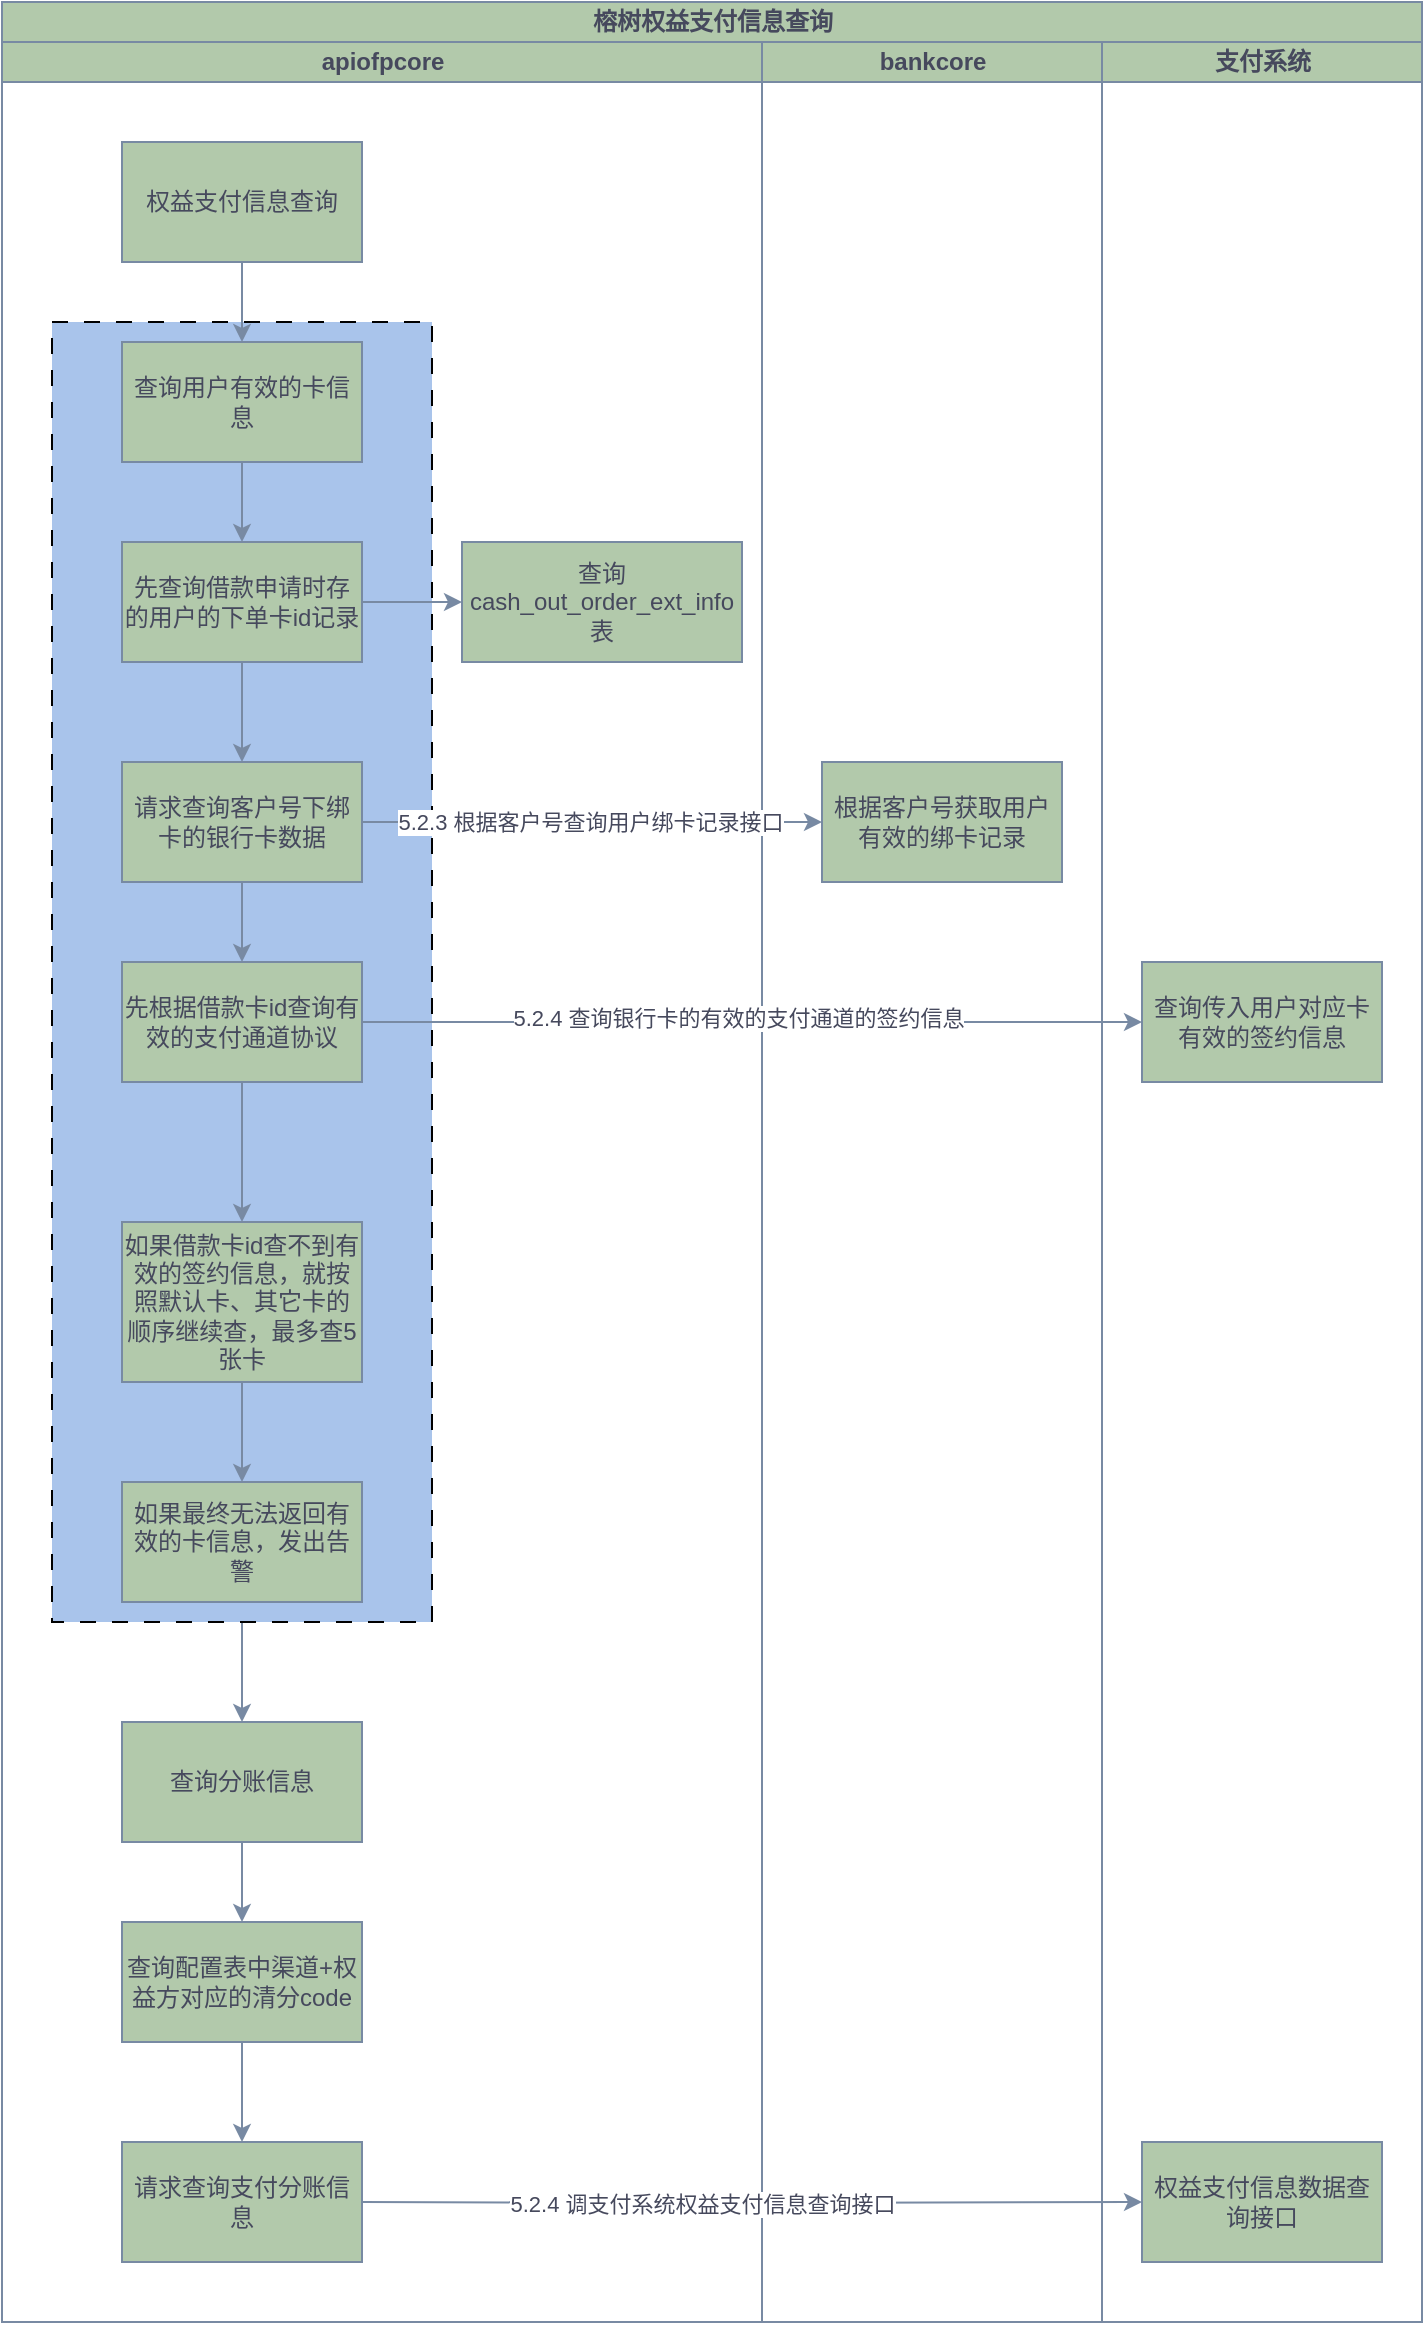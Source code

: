 <mxfile version="28.0.6">
  <diagram id="prtHgNgQTEPvFCAcTncT" name="Page-1">
    <mxGraphModel dx="996" dy="609" grid="1" gridSize="10" guides="1" tooltips="1" connect="1" arrows="1" fold="1" page="1" pageScale="1" pageWidth="827" pageHeight="1169" math="0" shadow="0">
      <root>
        <mxCell id="0" />
        <mxCell id="1" parent="0" />
        <mxCell id="9-3sKWMB5hhrohvcfJ4t-1" value="榕树权益支付信息查询" style="swimlane;childLayout=stackLayout;resizeParent=1;resizeParentMax=0;startSize=20;html=1;strokeColor=#788AA3;fontColor=#46495D;fillColor=#B2C9AB;" vertex="1" parent="1">
          <mxGeometry x="120" y="140" width="710.0" height="1160" as="geometry" />
        </mxCell>
        <mxCell id="9-3sKWMB5hhrohvcfJ4t-2" value="apiofpcore" style="swimlane;startSize=20;html=1;strokeColor=#788AA3;fontColor=#46495D;fillColor=#B2C9AB;" vertex="1" parent="9-3sKWMB5hhrohvcfJ4t-1">
          <mxGeometry y="20" width="380.0" height="1140" as="geometry" />
        </mxCell>
        <mxCell id="9-3sKWMB5hhrohvcfJ4t-30" style="edgeStyle=orthogonalEdgeStyle;rounded=0;orthogonalLoop=1;jettySize=auto;html=1;entryX=0.5;entryY=0;entryDx=0;entryDy=0;strokeColor=#788AA3;fontColor=#46495D;fillColor=#B2C9AB;" edge="1" parent="9-3sKWMB5hhrohvcfJ4t-2" source="9-3sKWMB5hhrohvcfJ4t-29" target="9-3sKWMB5hhrohvcfJ4t-8">
          <mxGeometry relative="1" as="geometry" />
        </mxCell>
        <mxCell id="9-3sKWMB5hhrohvcfJ4t-29" value="" style="rounded=0;whiteSpace=wrap;html=1;gradientColor=none;dashed=1;dashPattern=8 8;fillStyle=auto;fillColor=#A9C4EB;" vertex="1" parent="9-3sKWMB5hhrohvcfJ4t-2">
          <mxGeometry x="25" y="140" width="190" height="650" as="geometry" />
        </mxCell>
        <mxCell id="9-3sKWMB5hhrohvcfJ4t-7" value="" style="edgeStyle=orthogonalEdgeStyle;rounded=0;orthogonalLoop=1;jettySize=auto;html=1;strokeColor=#788AA3;fontColor=#46495D;fillColor=#B2C9AB;" edge="1" parent="9-3sKWMB5hhrohvcfJ4t-2" source="9-3sKWMB5hhrohvcfJ4t-5" target="9-3sKWMB5hhrohvcfJ4t-6">
          <mxGeometry relative="1" as="geometry" />
        </mxCell>
        <mxCell id="9-3sKWMB5hhrohvcfJ4t-5" value="权益支付信息查询" style="rounded=0;whiteSpace=wrap;html=1;strokeColor=#788AA3;fontColor=#46495D;fillColor=#B2C9AB;" vertex="1" parent="9-3sKWMB5hhrohvcfJ4t-2">
          <mxGeometry x="60.0" y="50" width="120" height="60" as="geometry" />
        </mxCell>
        <mxCell id="9-3sKWMB5hhrohvcfJ4t-11" value="" style="edgeStyle=orthogonalEdgeStyle;rounded=0;orthogonalLoop=1;jettySize=auto;html=1;strokeColor=#788AA3;fontColor=#46495D;fillColor=#B2C9AB;" edge="1" parent="9-3sKWMB5hhrohvcfJ4t-2" source="9-3sKWMB5hhrohvcfJ4t-6" target="9-3sKWMB5hhrohvcfJ4t-10">
          <mxGeometry relative="1" as="geometry" />
        </mxCell>
        <mxCell id="9-3sKWMB5hhrohvcfJ4t-6" value="查询用户有效的卡信息" style="rounded=0;whiteSpace=wrap;html=1;strokeColor=#788AA3;fontColor=#46495D;fillColor=#B2C9AB;" vertex="1" parent="9-3sKWMB5hhrohvcfJ4t-2">
          <mxGeometry x="60.0" y="150" width="120" height="60" as="geometry" />
        </mxCell>
        <mxCell id="9-3sKWMB5hhrohvcfJ4t-35" value="" style="edgeStyle=orthogonalEdgeStyle;rounded=0;orthogonalLoop=1;jettySize=auto;html=1;strokeColor=#788AA3;fontColor=#46495D;fillColor=#B2C9AB;" edge="1" parent="9-3sKWMB5hhrohvcfJ4t-2" source="9-3sKWMB5hhrohvcfJ4t-8" target="9-3sKWMB5hhrohvcfJ4t-34">
          <mxGeometry relative="1" as="geometry" />
        </mxCell>
        <mxCell id="9-3sKWMB5hhrohvcfJ4t-8" value="查询分账信息" style="rounded=0;whiteSpace=wrap;html=1;strokeColor=#788AA3;fontColor=#46495D;fillColor=#B2C9AB;" vertex="1" parent="9-3sKWMB5hhrohvcfJ4t-2">
          <mxGeometry x="60.0" y="840" width="120" height="60" as="geometry" />
        </mxCell>
        <mxCell id="9-3sKWMB5hhrohvcfJ4t-13" value="" style="edgeStyle=orthogonalEdgeStyle;rounded=0;orthogonalLoop=1;jettySize=auto;html=1;strokeColor=#788AA3;fontColor=#46495D;fillColor=#B2C9AB;" edge="1" parent="9-3sKWMB5hhrohvcfJ4t-2" source="9-3sKWMB5hhrohvcfJ4t-10" target="9-3sKWMB5hhrohvcfJ4t-12">
          <mxGeometry relative="1" as="geometry" />
        </mxCell>
        <mxCell id="9-3sKWMB5hhrohvcfJ4t-15" value="" style="edgeStyle=orthogonalEdgeStyle;rounded=0;orthogonalLoop=1;jettySize=auto;html=1;strokeColor=#788AA3;fontColor=#46495D;fillColor=#B2C9AB;" edge="1" parent="9-3sKWMB5hhrohvcfJ4t-2" source="9-3sKWMB5hhrohvcfJ4t-10" target="9-3sKWMB5hhrohvcfJ4t-14">
          <mxGeometry relative="1" as="geometry" />
        </mxCell>
        <mxCell id="9-3sKWMB5hhrohvcfJ4t-10" value="先查询借款申请时存的用户的下单卡id记录" style="rounded=0;whiteSpace=wrap;html=1;strokeColor=#788AA3;fontColor=#46495D;fillColor=#B2C9AB;" vertex="1" parent="9-3sKWMB5hhrohvcfJ4t-2">
          <mxGeometry x="60.0" y="250" width="120" height="60" as="geometry" />
        </mxCell>
        <mxCell id="9-3sKWMB5hhrohvcfJ4t-12" value="查询&lt;div&gt;cash_out_order_ext_info表&lt;/div&gt;" style="whiteSpace=wrap;html=1;fillColor=#B2C9AB;strokeColor=#788AA3;fontColor=#46495D;rounded=0;" vertex="1" parent="9-3sKWMB5hhrohvcfJ4t-2">
          <mxGeometry x="230" y="250" width="140" height="60" as="geometry" />
        </mxCell>
        <mxCell id="9-3sKWMB5hhrohvcfJ4t-21" value="" style="edgeStyle=orthogonalEdgeStyle;rounded=0;orthogonalLoop=1;jettySize=auto;html=1;strokeColor=#788AA3;fontColor=#46495D;fillColor=#B2C9AB;" edge="1" parent="9-3sKWMB5hhrohvcfJ4t-2" source="9-3sKWMB5hhrohvcfJ4t-14" target="9-3sKWMB5hhrohvcfJ4t-20">
          <mxGeometry relative="1" as="geometry" />
        </mxCell>
        <mxCell id="9-3sKWMB5hhrohvcfJ4t-14" value="请求查询客户号下绑卡的银行卡数据" style="rounded=0;whiteSpace=wrap;html=1;strokeColor=#788AA3;fontColor=#46495D;fillColor=#B2C9AB;" vertex="1" parent="9-3sKWMB5hhrohvcfJ4t-2">
          <mxGeometry x="60.0" y="360" width="120" height="60" as="geometry" />
        </mxCell>
        <mxCell id="9-3sKWMB5hhrohvcfJ4t-26" value="" style="edgeStyle=orthogonalEdgeStyle;rounded=0;orthogonalLoop=1;jettySize=auto;html=1;strokeColor=#788AA3;fontColor=#46495D;fillColor=#B2C9AB;" edge="1" parent="9-3sKWMB5hhrohvcfJ4t-2" source="9-3sKWMB5hhrohvcfJ4t-20" target="9-3sKWMB5hhrohvcfJ4t-25">
          <mxGeometry relative="1" as="geometry" />
        </mxCell>
        <mxCell id="9-3sKWMB5hhrohvcfJ4t-20" value="先根据借款卡id查询有效的支付通道协议" style="rounded=0;whiteSpace=wrap;html=1;strokeColor=#788AA3;fontColor=#46495D;fillColor=#B2C9AB;" vertex="1" parent="9-3sKWMB5hhrohvcfJ4t-2">
          <mxGeometry x="60.0" y="460" width="120" height="60" as="geometry" />
        </mxCell>
        <mxCell id="9-3sKWMB5hhrohvcfJ4t-28" value="" style="edgeStyle=orthogonalEdgeStyle;rounded=0;orthogonalLoop=1;jettySize=auto;html=1;strokeColor=#788AA3;fontColor=#46495D;fillColor=#B2C9AB;" edge="1" parent="9-3sKWMB5hhrohvcfJ4t-2" source="9-3sKWMB5hhrohvcfJ4t-25" target="9-3sKWMB5hhrohvcfJ4t-27">
          <mxGeometry relative="1" as="geometry" />
        </mxCell>
        <mxCell id="9-3sKWMB5hhrohvcfJ4t-25" value="如果借款卡id查不到有效的签约信息，就按照默认卡、其它卡的顺序继续查，最多查5张卡" style="rounded=0;whiteSpace=wrap;html=1;strokeColor=#788AA3;fontColor=#46495D;fillColor=#B2C9AB;" vertex="1" parent="9-3sKWMB5hhrohvcfJ4t-2">
          <mxGeometry x="60" y="590" width="120" height="80" as="geometry" />
        </mxCell>
        <mxCell id="9-3sKWMB5hhrohvcfJ4t-27" value="如果最终无法返回有效的卡信息，发出告警" style="rounded=0;whiteSpace=wrap;html=1;strokeColor=#788AA3;fontColor=#46495D;fillColor=#B2C9AB;" vertex="1" parent="9-3sKWMB5hhrohvcfJ4t-2">
          <mxGeometry x="60" y="720" width="120" height="60" as="geometry" />
        </mxCell>
        <mxCell id="9-3sKWMB5hhrohvcfJ4t-37" value="" style="edgeStyle=orthogonalEdgeStyle;rounded=0;orthogonalLoop=1;jettySize=auto;html=1;strokeColor=#788AA3;fontColor=#46495D;fillColor=#B2C9AB;" edge="1" parent="9-3sKWMB5hhrohvcfJ4t-2" source="9-3sKWMB5hhrohvcfJ4t-34" target="9-3sKWMB5hhrohvcfJ4t-36">
          <mxGeometry relative="1" as="geometry" />
        </mxCell>
        <mxCell id="9-3sKWMB5hhrohvcfJ4t-34" value="查询配置表中渠道+权益方对应的清分code" style="whiteSpace=wrap;html=1;fillColor=#B2C9AB;strokeColor=#788AA3;fontColor=#46495D;rounded=0;" vertex="1" parent="9-3sKWMB5hhrohvcfJ4t-2">
          <mxGeometry x="60.0" y="940" width="120" height="60" as="geometry" />
        </mxCell>
        <mxCell id="9-3sKWMB5hhrohvcfJ4t-36" value="请求查询支付分账信息" style="whiteSpace=wrap;html=1;fillColor=#B2C9AB;strokeColor=#788AA3;fontColor=#46495D;rounded=0;" vertex="1" parent="9-3sKWMB5hhrohvcfJ4t-2">
          <mxGeometry x="60.0" y="1050" width="120" height="60" as="geometry" />
        </mxCell>
        <mxCell id="9-3sKWMB5hhrohvcfJ4t-3" value="bankcore" style="swimlane;startSize=20;html=1;strokeColor=#788AA3;fontColor=#46495D;fillColor=#B2C9AB;" vertex="1" parent="9-3sKWMB5hhrohvcfJ4t-1">
          <mxGeometry x="380.0" y="20" width="170" height="1140" as="geometry" />
        </mxCell>
        <mxCell id="9-3sKWMB5hhrohvcfJ4t-17" value="根据客户号获取用户有效的绑卡记录" style="rounded=0;whiteSpace=wrap;html=1;strokeColor=#788AA3;fontColor=#46495D;fillColor=#B2C9AB;" vertex="1" parent="9-3sKWMB5hhrohvcfJ4t-3">
          <mxGeometry x="30.0" y="360" width="120" height="60" as="geometry" />
        </mxCell>
        <mxCell id="9-3sKWMB5hhrohvcfJ4t-4" value="支付系统" style="swimlane;startSize=20;html=1;strokeColor=#788AA3;fontColor=#46495D;fillColor=#B2C9AB;" vertex="1" parent="9-3sKWMB5hhrohvcfJ4t-1">
          <mxGeometry x="550.0" y="20" width="160" height="1140" as="geometry" />
        </mxCell>
        <mxCell id="9-3sKWMB5hhrohvcfJ4t-23" value="查询传入用户对应卡有效的签约信息" style="rounded=0;whiteSpace=wrap;html=1;strokeColor=#788AA3;fontColor=#46495D;fillColor=#B2C9AB;" vertex="1" parent="9-3sKWMB5hhrohvcfJ4t-4">
          <mxGeometry x="20.0" y="460" width="120" height="60" as="geometry" />
        </mxCell>
        <mxCell id="9-3sKWMB5hhrohvcfJ4t-31" value="权益支付信息数据查询接口" style="whiteSpace=wrap;html=1;fillColor=#B2C9AB;strokeColor=#788AA3;fontColor=#46495D;rounded=0;" vertex="1" parent="9-3sKWMB5hhrohvcfJ4t-4">
          <mxGeometry x="20.0" y="1050" width="120" height="60" as="geometry" />
        </mxCell>
        <mxCell id="9-3sKWMB5hhrohvcfJ4t-32" value="" style="edgeStyle=orthogonalEdgeStyle;rounded=0;orthogonalLoop=1;jettySize=auto;html=1;strokeColor=#788AA3;fontColor=#46495D;fillColor=#B2C9AB;" edge="1" parent="9-3sKWMB5hhrohvcfJ4t-4" target="9-3sKWMB5hhrohvcfJ4t-31">
          <mxGeometry relative="1" as="geometry">
            <mxPoint x="-370.0" y="1080" as="sourcePoint" />
          </mxGeometry>
        </mxCell>
        <mxCell id="9-3sKWMB5hhrohvcfJ4t-33" value="5.2.4 调支付系统权益支付信息查询接口" style="edgeLabel;html=1;align=center;verticalAlign=middle;resizable=0;points=[];strokeColor=#788AA3;fontColor=#46495D;fillColor=#B2C9AB;" vertex="1" connectable="0" parent="9-3sKWMB5hhrohvcfJ4t-32">
          <mxGeometry x="-0.197" y="2" relative="1" as="geometry">
            <mxPoint x="13" y="2" as="offset" />
          </mxGeometry>
        </mxCell>
        <mxCell id="9-3sKWMB5hhrohvcfJ4t-18" style="edgeStyle=orthogonalEdgeStyle;rounded=0;orthogonalLoop=1;jettySize=auto;html=1;entryX=0;entryY=0.5;entryDx=0;entryDy=0;strokeColor=#788AA3;fontColor=#46495D;fillColor=#B2C9AB;" edge="1" parent="9-3sKWMB5hhrohvcfJ4t-1" source="9-3sKWMB5hhrohvcfJ4t-14" target="9-3sKWMB5hhrohvcfJ4t-17">
          <mxGeometry relative="1" as="geometry" />
        </mxCell>
        <mxCell id="9-3sKWMB5hhrohvcfJ4t-19" value="5.2.3 根据客户号查询用户绑卡记录接口" style="edgeLabel;html=1;align=center;verticalAlign=middle;resizable=0;points=[];strokeColor=#788AA3;fontColor=#46495D;fillColor=#B2C9AB;" vertex="1" connectable="0" parent="9-3sKWMB5hhrohvcfJ4t-18">
          <mxGeometry x="-0.15" y="-2" relative="1" as="geometry">
            <mxPoint x="16" y="-2" as="offset" />
          </mxGeometry>
        </mxCell>
        <mxCell id="9-3sKWMB5hhrohvcfJ4t-22" style="edgeStyle=orthogonalEdgeStyle;rounded=0;orthogonalLoop=1;jettySize=auto;html=1;strokeColor=#788AA3;fontColor=#46495D;fillColor=#B2C9AB;entryX=0;entryY=0.5;entryDx=0;entryDy=0;" edge="1" parent="9-3sKWMB5hhrohvcfJ4t-1" source="9-3sKWMB5hhrohvcfJ4t-20" target="9-3sKWMB5hhrohvcfJ4t-23">
          <mxGeometry relative="1" as="geometry">
            <mxPoint x="400" y="510" as="targetPoint" />
          </mxGeometry>
        </mxCell>
        <mxCell id="9-3sKWMB5hhrohvcfJ4t-24" value="5.2.4 查询银行卡的有效的支付通道的签约信息" style="edgeLabel;html=1;align=center;verticalAlign=middle;resizable=0;points=[];strokeColor=#788AA3;fontColor=#46495D;fillColor=#B2C9AB;" vertex="1" connectable="0" parent="9-3sKWMB5hhrohvcfJ4t-22">
          <mxGeometry x="-0.071" y="-2" relative="1" as="geometry">
            <mxPoint x="7" y="-4" as="offset" />
          </mxGeometry>
        </mxCell>
      </root>
    </mxGraphModel>
  </diagram>
</mxfile>
